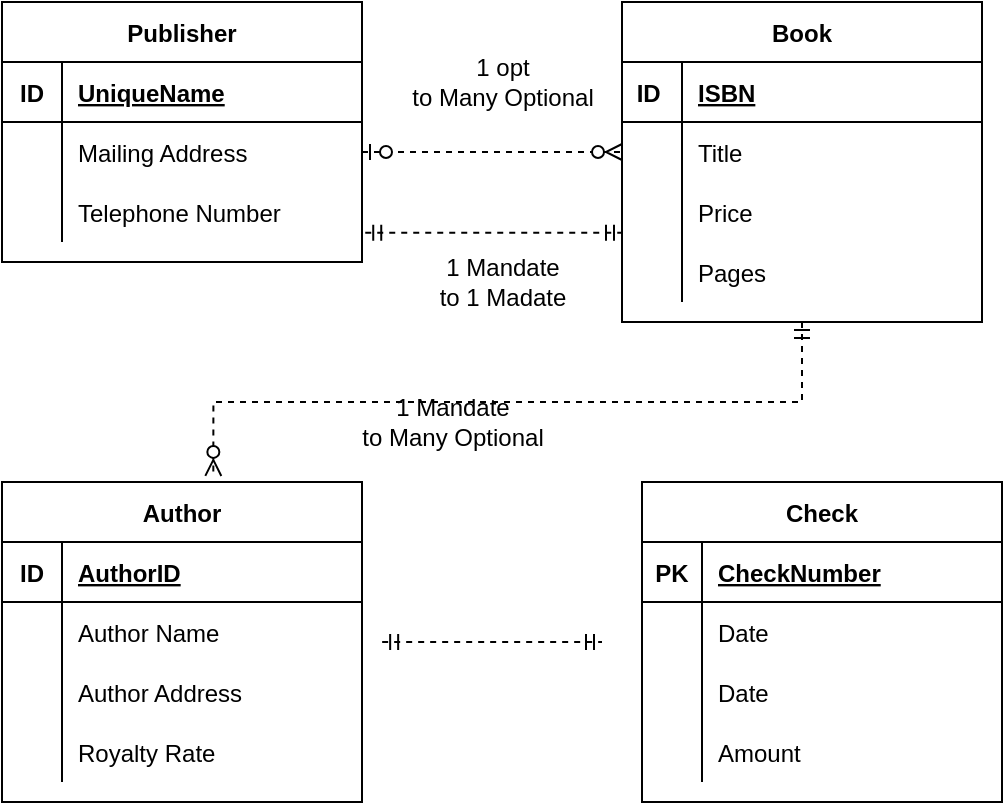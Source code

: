 <mxfile version="20.3.6" type="device"><diagram id="zCqIFDYFailt2ZX5kvjC" name="Page-1"><mxGraphModel dx="1038" dy="579" grid="1" gridSize="10" guides="1" tooltips="1" connect="1" arrows="1" fold="1" page="1" pageScale="1" pageWidth="850" pageHeight="1100" math="0" shadow="0"><root><mxCell id="0"/><mxCell id="1" parent="0"/><mxCell id="3SPTB9d2UjFHsYsL-j9T-1" value="Publisher" style="shape=table;startSize=30;container=1;collapsible=1;childLayout=tableLayout;fixedRows=1;rowLines=0;fontStyle=1;align=center;resizeLast=1;" vertex="1" parent="1"><mxGeometry x="130" y="110" width="180" height="130" as="geometry"/></mxCell><mxCell id="3SPTB9d2UjFHsYsL-j9T-2" value="" style="shape=tableRow;horizontal=0;startSize=0;swimlaneHead=0;swimlaneBody=0;fillColor=none;collapsible=0;dropTarget=0;points=[[0,0.5],[1,0.5]];portConstraint=eastwest;top=0;left=0;right=0;bottom=1;" vertex="1" parent="3SPTB9d2UjFHsYsL-j9T-1"><mxGeometry y="30" width="180" height="30" as="geometry"/></mxCell><mxCell id="3SPTB9d2UjFHsYsL-j9T-3" value="ID" style="shape=partialRectangle;connectable=0;fillColor=none;top=0;left=0;bottom=0;right=0;fontStyle=1;overflow=hidden;" vertex="1" parent="3SPTB9d2UjFHsYsL-j9T-2"><mxGeometry width="30" height="30" as="geometry"><mxRectangle width="30" height="30" as="alternateBounds"/></mxGeometry></mxCell><mxCell id="3SPTB9d2UjFHsYsL-j9T-4" value="UniqueName" style="shape=partialRectangle;connectable=0;fillColor=none;top=0;left=0;bottom=0;right=0;align=left;spacingLeft=6;fontStyle=5;overflow=hidden;" vertex="1" parent="3SPTB9d2UjFHsYsL-j9T-2"><mxGeometry x="30" width="150" height="30" as="geometry"><mxRectangle width="150" height="30" as="alternateBounds"/></mxGeometry></mxCell><mxCell id="3SPTB9d2UjFHsYsL-j9T-5" value="" style="shape=tableRow;horizontal=0;startSize=0;swimlaneHead=0;swimlaneBody=0;fillColor=none;collapsible=0;dropTarget=0;points=[[0,0.5],[1,0.5]];portConstraint=eastwest;top=0;left=0;right=0;bottom=0;" vertex="1" parent="3SPTB9d2UjFHsYsL-j9T-1"><mxGeometry y="60" width="180" height="30" as="geometry"/></mxCell><mxCell id="3SPTB9d2UjFHsYsL-j9T-6" value="" style="shape=partialRectangle;connectable=0;fillColor=none;top=0;left=0;bottom=0;right=0;editable=1;overflow=hidden;" vertex="1" parent="3SPTB9d2UjFHsYsL-j9T-5"><mxGeometry width="30" height="30" as="geometry"><mxRectangle width="30" height="30" as="alternateBounds"/></mxGeometry></mxCell><mxCell id="3SPTB9d2UjFHsYsL-j9T-7" value="Mailing Address" style="shape=partialRectangle;connectable=0;fillColor=none;top=0;left=0;bottom=0;right=0;align=left;spacingLeft=6;overflow=hidden;" vertex="1" parent="3SPTB9d2UjFHsYsL-j9T-5"><mxGeometry x="30" width="150" height="30" as="geometry"><mxRectangle width="150" height="30" as="alternateBounds"/></mxGeometry></mxCell><mxCell id="3SPTB9d2UjFHsYsL-j9T-8" value="" style="shape=tableRow;horizontal=0;startSize=0;swimlaneHead=0;swimlaneBody=0;fillColor=none;collapsible=0;dropTarget=0;points=[[0,0.5],[1,0.5]];portConstraint=eastwest;top=0;left=0;right=0;bottom=0;" vertex="1" parent="3SPTB9d2UjFHsYsL-j9T-1"><mxGeometry y="90" width="180" height="30" as="geometry"/></mxCell><mxCell id="3SPTB9d2UjFHsYsL-j9T-9" value="" style="shape=partialRectangle;connectable=0;fillColor=none;top=0;left=0;bottom=0;right=0;editable=1;overflow=hidden;" vertex="1" parent="3SPTB9d2UjFHsYsL-j9T-8"><mxGeometry width="30" height="30" as="geometry"><mxRectangle width="30" height="30" as="alternateBounds"/></mxGeometry></mxCell><mxCell id="3SPTB9d2UjFHsYsL-j9T-10" value="Telephone Number" style="shape=partialRectangle;connectable=0;fillColor=none;top=0;left=0;bottom=0;right=0;align=left;spacingLeft=6;overflow=hidden;" vertex="1" parent="3SPTB9d2UjFHsYsL-j9T-8"><mxGeometry x="30" width="150" height="30" as="geometry"><mxRectangle width="150" height="30" as="alternateBounds"/></mxGeometry></mxCell><mxCell id="3SPTB9d2UjFHsYsL-j9T-14" value="Book" style="shape=table;startSize=30;container=1;collapsible=1;childLayout=tableLayout;fixedRows=1;rowLines=0;fontStyle=1;align=center;resizeLast=1;" vertex="1" parent="1"><mxGeometry x="440" y="110" width="180" height="160" as="geometry"/></mxCell><mxCell id="3SPTB9d2UjFHsYsL-j9T-15" value="" style="shape=tableRow;horizontal=0;startSize=0;swimlaneHead=0;swimlaneBody=0;fillColor=none;collapsible=0;dropTarget=0;points=[[0,0.5],[1,0.5]];portConstraint=eastwest;top=0;left=0;right=0;bottom=1;" vertex="1" parent="3SPTB9d2UjFHsYsL-j9T-14"><mxGeometry y="30" width="180" height="30" as="geometry"/></mxCell><mxCell id="3SPTB9d2UjFHsYsL-j9T-16" value="ID " style="shape=partialRectangle;connectable=0;fillColor=none;top=0;left=0;bottom=0;right=0;fontStyle=1;overflow=hidden;" vertex="1" parent="3SPTB9d2UjFHsYsL-j9T-15"><mxGeometry width="30" height="30" as="geometry"><mxRectangle width="30" height="30" as="alternateBounds"/></mxGeometry></mxCell><mxCell id="3SPTB9d2UjFHsYsL-j9T-17" value="ISBN" style="shape=partialRectangle;connectable=0;fillColor=none;top=0;left=0;bottom=0;right=0;align=left;spacingLeft=6;fontStyle=5;overflow=hidden;" vertex="1" parent="3SPTB9d2UjFHsYsL-j9T-15"><mxGeometry x="30" width="150" height="30" as="geometry"><mxRectangle width="150" height="30" as="alternateBounds"/></mxGeometry></mxCell><mxCell id="3SPTB9d2UjFHsYsL-j9T-18" value="" style="shape=tableRow;horizontal=0;startSize=0;swimlaneHead=0;swimlaneBody=0;fillColor=none;collapsible=0;dropTarget=0;points=[[0,0.5],[1,0.5]];portConstraint=eastwest;top=0;left=0;right=0;bottom=0;" vertex="1" parent="3SPTB9d2UjFHsYsL-j9T-14"><mxGeometry y="60" width="180" height="30" as="geometry"/></mxCell><mxCell id="3SPTB9d2UjFHsYsL-j9T-19" value="" style="shape=partialRectangle;connectable=0;fillColor=none;top=0;left=0;bottom=0;right=0;editable=1;overflow=hidden;" vertex="1" parent="3SPTB9d2UjFHsYsL-j9T-18"><mxGeometry width="30" height="30" as="geometry"><mxRectangle width="30" height="30" as="alternateBounds"/></mxGeometry></mxCell><mxCell id="3SPTB9d2UjFHsYsL-j9T-20" value="Title" style="shape=partialRectangle;connectable=0;fillColor=none;top=0;left=0;bottom=0;right=0;align=left;spacingLeft=6;overflow=hidden;" vertex="1" parent="3SPTB9d2UjFHsYsL-j9T-18"><mxGeometry x="30" width="150" height="30" as="geometry"><mxRectangle width="150" height="30" as="alternateBounds"/></mxGeometry></mxCell><mxCell id="3SPTB9d2UjFHsYsL-j9T-21" value="" style="shape=tableRow;horizontal=0;startSize=0;swimlaneHead=0;swimlaneBody=0;fillColor=none;collapsible=0;dropTarget=0;points=[[0,0.5],[1,0.5]];portConstraint=eastwest;top=0;left=0;right=0;bottom=0;" vertex="1" parent="3SPTB9d2UjFHsYsL-j9T-14"><mxGeometry y="90" width="180" height="30" as="geometry"/></mxCell><mxCell id="3SPTB9d2UjFHsYsL-j9T-22" value="" style="shape=partialRectangle;connectable=0;fillColor=none;top=0;left=0;bottom=0;right=0;editable=1;overflow=hidden;" vertex="1" parent="3SPTB9d2UjFHsYsL-j9T-21"><mxGeometry width="30" height="30" as="geometry"><mxRectangle width="30" height="30" as="alternateBounds"/></mxGeometry></mxCell><mxCell id="3SPTB9d2UjFHsYsL-j9T-23" value="Price" style="shape=partialRectangle;connectable=0;fillColor=none;top=0;left=0;bottom=0;right=0;align=left;spacingLeft=6;overflow=hidden;" vertex="1" parent="3SPTB9d2UjFHsYsL-j9T-21"><mxGeometry x="30" width="150" height="30" as="geometry"><mxRectangle width="150" height="30" as="alternateBounds"/></mxGeometry></mxCell><mxCell id="3SPTB9d2UjFHsYsL-j9T-24" value="" style="shape=tableRow;horizontal=0;startSize=0;swimlaneHead=0;swimlaneBody=0;fillColor=none;collapsible=0;dropTarget=0;points=[[0,0.5],[1,0.5]];portConstraint=eastwest;top=0;left=0;right=0;bottom=0;" vertex="1" parent="3SPTB9d2UjFHsYsL-j9T-14"><mxGeometry y="120" width="180" height="30" as="geometry"/></mxCell><mxCell id="3SPTB9d2UjFHsYsL-j9T-25" value="" style="shape=partialRectangle;connectable=0;fillColor=none;top=0;left=0;bottom=0;right=0;editable=1;overflow=hidden;" vertex="1" parent="3SPTB9d2UjFHsYsL-j9T-24"><mxGeometry width="30" height="30" as="geometry"><mxRectangle width="30" height="30" as="alternateBounds"/></mxGeometry></mxCell><mxCell id="3SPTB9d2UjFHsYsL-j9T-26" value="Pages" style="shape=partialRectangle;connectable=0;fillColor=none;top=0;left=0;bottom=0;right=0;align=left;spacingLeft=6;overflow=hidden;" vertex="1" parent="3SPTB9d2UjFHsYsL-j9T-24"><mxGeometry x="30" width="150" height="30" as="geometry"><mxRectangle width="150" height="30" as="alternateBounds"/></mxGeometry></mxCell><mxCell id="3SPTB9d2UjFHsYsL-j9T-28" value="Author" style="shape=table;startSize=30;container=1;collapsible=1;childLayout=tableLayout;fixedRows=1;rowLines=0;fontStyle=1;align=center;resizeLast=1;" vertex="1" parent="1"><mxGeometry x="130" y="350" width="180" height="160" as="geometry"/></mxCell><mxCell id="3SPTB9d2UjFHsYsL-j9T-29" value="" style="shape=tableRow;horizontal=0;startSize=0;swimlaneHead=0;swimlaneBody=0;fillColor=none;collapsible=0;dropTarget=0;points=[[0,0.5],[1,0.5]];portConstraint=eastwest;top=0;left=0;right=0;bottom=1;" vertex="1" parent="3SPTB9d2UjFHsYsL-j9T-28"><mxGeometry y="30" width="180" height="30" as="geometry"/></mxCell><mxCell id="3SPTB9d2UjFHsYsL-j9T-30" value="ID" style="shape=partialRectangle;connectable=0;fillColor=none;top=0;left=0;bottom=0;right=0;fontStyle=1;overflow=hidden;" vertex="1" parent="3SPTB9d2UjFHsYsL-j9T-29"><mxGeometry width="30" height="30" as="geometry"><mxRectangle width="30" height="30" as="alternateBounds"/></mxGeometry></mxCell><mxCell id="3SPTB9d2UjFHsYsL-j9T-31" value="AuthorID" style="shape=partialRectangle;connectable=0;fillColor=none;top=0;left=0;bottom=0;right=0;align=left;spacingLeft=6;fontStyle=5;overflow=hidden;" vertex="1" parent="3SPTB9d2UjFHsYsL-j9T-29"><mxGeometry x="30" width="150" height="30" as="geometry"><mxRectangle width="150" height="30" as="alternateBounds"/></mxGeometry></mxCell><mxCell id="3SPTB9d2UjFHsYsL-j9T-32" value="" style="shape=tableRow;horizontal=0;startSize=0;swimlaneHead=0;swimlaneBody=0;fillColor=none;collapsible=0;dropTarget=0;points=[[0,0.5],[1,0.5]];portConstraint=eastwest;top=0;left=0;right=0;bottom=0;" vertex="1" parent="3SPTB9d2UjFHsYsL-j9T-28"><mxGeometry y="60" width="180" height="30" as="geometry"/></mxCell><mxCell id="3SPTB9d2UjFHsYsL-j9T-33" value="" style="shape=partialRectangle;connectable=0;fillColor=none;top=0;left=0;bottom=0;right=0;editable=1;overflow=hidden;" vertex="1" parent="3SPTB9d2UjFHsYsL-j9T-32"><mxGeometry width="30" height="30" as="geometry"><mxRectangle width="30" height="30" as="alternateBounds"/></mxGeometry></mxCell><mxCell id="3SPTB9d2UjFHsYsL-j9T-34" value="Author Name" style="shape=partialRectangle;connectable=0;fillColor=none;top=0;left=0;bottom=0;right=0;align=left;spacingLeft=6;overflow=hidden;" vertex="1" parent="3SPTB9d2UjFHsYsL-j9T-32"><mxGeometry x="30" width="150" height="30" as="geometry"><mxRectangle width="150" height="30" as="alternateBounds"/></mxGeometry></mxCell><mxCell id="3SPTB9d2UjFHsYsL-j9T-35" value="" style="shape=tableRow;horizontal=0;startSize=0;swimlaneHead=0;swimlaneBody=0;fillColor=none;collapsible=0;dropTarget=0;points=[[0,0.5],[1,0.5]];portConstraint=eastwest;top=0;left=0;right=0;bottom=0;" vertex="1" parent="3SPTB9d2UjFHsYsL-j9T-28"><mxGeometry y="90" width="180" height="30" as="geometry"/></mxCell><mxCell id="3SPTB9d2UjFHsYsL-j9T-36" value="" style="shape=partialRectangle;connectable=0;fillColor=none;top=0;left=0;bottom=0;right=0;editable=1;overflow=hidden;" vertex="1" parent="3SPTB9d2UjFHsYsL-j9T-35"><mxGeometry width="30" height="30" as="geometry"><mxRectangle width="30" height="30" as="alternateBounds"/></mxGeometry></mxCell><mxCell id="3SPTB9d2UjFHsYsL-j9T-37" value="Author Address" style="shape=partialRectangle;connectable=0;fillColor=none;top=0;left=0;bottom=0;right=0;align=left;spacingLeft=6;overflow=hidden;" vertex="1" parent="3SPTB9d2UjFHsYsL-j9T-35"><mxGeometry x="30" width="150" height="30" as="geometry"><mxRectangle width="150" height="30" as="alternateBounds"/></mxGeometry></mxCell><mxCell id="3SPTB9d2UjFHsYsL-j9T-38" value="" style="shape=tableRow;horizontal=0;startSize=0;swimlaneHead=0;swimlaneBody=0;fillColor=none;collapsible=0;dropTarget=0;points=[[0,0.5],[1,0.5]];portConstraint=eastwest;top=0;left=0;right=0;bottom=0;" vertex="1" parent="3SPTB9d2UjFHsYsL-j9T-28"><mxGeometry y="120" width="180" height="30" as="geometry"/></mxCell><mxCell id="3SPTB9d2UjFHsYsL-j9T-39" value="" style="shape=partialRectangle;connectable=0;fillColor=none;top=0;left=0;bottom=0;right=0;editable=1;overflow=hidden;" vertex="1" parent="3SPTB9d2UjFHsYsL-j9T-38"><mxGeometry width="30" height="30" as="geometry"><mxRectangle width="30" height="30" as="alternateBounds"/></mxGeometry></mxCell><mxCell id="3SPTB9d2UjFHsYsL-j9T-40" value="Royalty Rate" style="shape=partialRectangle;connectable=0;fillColor=none;top=0;left=0;bottom=0;right=0;align=left;spacingLeft=6;overflow=hidden;" vertex="1" parent="3SPTB9d2UjFHsYsL-j9T-38"><mxGeometry x="30" width="150" height="30" as="geometry"><mxRectangle width="150" height="30" as="alternateBounds"/></mxGeometry></mxCell><mxCell id="3SPTB9d2UjFHsYsL-j9T-41" value="Check" style="shape=table;startSize=30;container=1;collapsible=1;childLayout=tableLayout;fixedRows=1;rowLines=0;fontStyle=1;align=center;resizeLast=1;" vertex="1" parent="1"><mxGeometry x="450" y="350" width="180" height="160" as="geometry"/></mxCell><mxCell id="3SPTB9d2UjFHsYsL-j9T-42" value="" style="shape=tableRow;horizontal=0;startSize=0;swimlaneHead=0;swimlaneBody=0;fillColor=none;collapsible=0;dropTarget=0;points=[[0,0.5],[1,0.5]];portConstraint=eastwest;top=0;left=0;right=0;bottom=1;" vertex="1" parent="3SPTB9d2UjFHsYsL-j9T-41"><mxGeometry y="30" width="180" height="30" as="geometry"/></mxCell><mxCell id="3SPTB9d2UjFHsYsL-j9T-43" value="PK" style="shape=partialRectangle;connectable=0;fillColor=none;top=0;left=0;bottom=0;right=0;fontStyle=1;overflow=hidden;" vertex="1" parent="3SPTB9d2UjFHsYsL-j9T-42"><mxGeometry width="30" height="30" as="geometry"><mxRectangle width="30" height="30" as="alternateBounds"/></mxGeometry></mxCell><mxCell id="3SPTB9d2UjFHsYsL-j9T-44" value="CheckNumber" style="shape=partialRectangle;connectable=0;fillColor=none;top=0;left=0;bottom=0;right=0;align=left;spacingLeft=6;fontStyle=5;overflow=hidden;" vertex="1" parent="3SPTB9d2UjFHsYsL-j9T-42"><mxGeometry x="30" width="150" height="30" as="geometry"><mxRectangle width="150" height="30" as="alternateBounds"/></mxGeometry></mxCell><mxCell id="3SPTB9d2UjFHsYsL-j9T-62" value="" style="shape=tableRow;horizontal=0;startSize=0;swimlaneHead=0;swimlaneBody=0;fillColor=none;collapsible=0;dropTarget=0;points=[[0,0.5],[1,0.5]];portConstraint=eastwest;top=0;left=0;right=0;bottom=0;" vertex="1" parent="3SPTB9d2UjFHsYsL-j9T-41"><mxGeometry y="60" width="180" height="30" as="geometry"/></mxCell><mxCell id="3SPTB9d2UjFHsYsL-j9T-63" value="" style="shape=partialRectangle;connectable=0;fillColor=none;top=0;left=0;bottom=0;right=0;editable=1;overflow=hidden;" vertex="1" parent="3SPTB9d2UjFHsYsL-j9T-62"><mxGeometry width="30" height="30" as="geometry"><mxRectangle width="30" height="30" as="alternateBounds"/></mxGeometry></mxCell><mxCell id="3SPTB9d2UjFHsYsL-j9T-64" value="Date" style="shape=partialRectangle;connectable=0;fillColor=none;top=0;left=0;bottom=0;right=0;align=left;spacingLeft=6;overflow=hidden;" vertex="1" parent="3SPTB9d2UjFHsYsL-j9T-62"><mxGeometry x="30" width="150" height="30" as="geometry"><mxRectangle width="150" height="30" as="alternateBounds"/></mxGeometry></mxCell><mxCell id="3SPTB9d2UjFHsYsL-j9T-45" value="" style="shape=tableRow;horizontal=0;startSize=0;swimlaneHead=0;swimlaneBody=0;fillColor=none;collapsible=0;dropTarget=0;points=[[0,0.5],[1,0.5]];portConstraint=eastwest;top=0;left=0;right=0;bottom=0;" vertex="1" parent="3SPTB9d2UjFHsYsL-j9T-41"><mxGeometry y="90" width="180" height="30" as="geometry"/></mxCell><mxCell id="3SPTB9d2UjFHsYsL-j9T-46" value="" style="shape=partialRectangle;connectable=0;fillColor=none;top=0;left=0;bottom=0;right=0;editable=1;overflow=hidden;" vertex="1" parent="3SPTB9d2UjFHsYsL-j9T-45"><mxGeometry width="30" height="30" as="geometry"><mxRectangle width="30" height="30" as="alternateBounds"/></mxGeometry></mxCell><mxCell id="3SPTB9d2UjFHsYsL-j9T-47" value="Date" style="shape=partialRectangle;connectable=0;fillColor=none;top=0;left=0;bottom=0;right=0;align=left;spacingLeft=6;overflow=hidden;" vertex="1" parent="3SPTB9d2UjFHsYsL-j9T-45"><mxGeometry x="30" width="150" height="30" as="geometry"><mxRectangle width="150" height="30" as="alternateBounds"/></mxGeometry></mxCell><mxCell id="3SPTB9d2UjFHsYsL-j9T-48" value="" style="shape=tableRow;horizontal=0;startSize=0;swimlaneHead=0;swimlaneBody=0;fillColor=none;collapsible=0;dropTarget=0;points=[[0,0.5],[1,0.5]];portConstraint=eastwest;top=0;left=0;right=0;bottom=0;" vertex="1" parent="3SPTB9d2UjFHsYsL-j9T-41"><mxGeometry y="120" width="180" height="30" as="geometry"/></mxCell><mxCell id="3SPTB9d2UjFHsYsL-j9T-49" value="" style="shape=partialRectangle;connectable=0;fillColor=none;top=0;left=0;bottom=0;right=0;editable=1;overflow=hidden;" vertex="1" parent="3SPTB9d2UjFHsYsL-j9T-48"><mxGeometry width="30" height="30" as="geometry"><mxRectangle width="30" height="30" as="alternateBounds"/></mxGeometry></mxCell><mxCell id="3SPTB9d2UjFHsYsL-j9T-50" value="Amount" style="shape=partialRectangle;connectable=0;fillColor=none;top=0;left=0;bottom=0;right=0;align=left;spacingLeft=6;overflow=hidden;" vertex="1" parent="3SPTB9d2UjFHsYsL-j9T-48"><mxGeometry x="30" width="150" height="30" as="geometry"><mxRectangle width="150" height="30" as="alternateBounds"/></mxGeometry></mxCell><mxCell id="3SPTB9d2UjFHsYsL-j9T-54" value="" style="edgeStyle=entityRelationEdgeStyle;fontSize=12;html=1;endArrow=ERzeroToMany;startArrow=ERzeroToOne;rounded=0;exitX=1;exitY=0.5;exitDx=0;exitDy=0;entryX=0;entryY=0.5;entryDx=0;entryDy=0;dashed=1;" edge="1" parent="1" source="3SPTB9d2UjFHsYsL-j9T-5" target="3SPTB9d2UjFHsYsL-j9T-18"><mxGeometry width="100" height="100" relative="1" as="geometry"><mxPoint x="370" y="350" as="sourcePoint"/><mxPoint x="470" y="250" as="targetPoint"/></mxGeometry></mxCell><mxCell id="3SPTB9d2UjFHsYsL-j9T-55" value="1 opt &lt;br&gt;to Many Optional" style="text;html=1;align=center;verticalAlign=middle;resizable=0;points=[];autosize=1;strokeColor=none;fillColor=none;" vertex="1" parent="1"><mxGeometry x="325" y="130" width="110" height="40" as="geometry"/></mxCell><mxCell id="3SPTB9d2UjFHsYsL-j9T-56" value="" style="edgeStyle=entityRelationEdgeStyle;fontSize=12;html=1;endArrow=ERmandOne;startArrow=ERmandOne;rounded=0;exitX=1.009;exitY=0.847;exitDx=0;exitDy=0;exitPerimeter=0;entryX=0;entryY=0.847;entryDx=0;entryDy=0;entryPerimeter=0;dashed=1;" edge="1" parent="1" source="3SPTB9d2UjFHsYsL-j9T-8" target="3SPTB9d2UjFHsYsL-j9T-21"><mxGeometry width="100" height="100" relative="1" as="geometry"><mxPoint x="370" y="340" as="sourcePoint"/><mxPoint x="470" y="240" as="targetPoint"/></mxGeometry></mxCell><mxCell id="3SPTB9d2UjFHsYsL-j9T-57" value="1 Mandate&lt;br&gt;to 1 Madate" style="text;html=1;align=center;verticalAlign=middle;resizable=0;points=[];autosize=1;strokeColor=none;fillColor=none;dashed=1;" vertex="1" parent="1"><mxGeometry x="335" y="230" width="90" height="40" as="geometry"/></mxCell><mxCell id="3SPTB9d2UjFHsYsL-j9T-59" value="" style="edgeStyle=orthogonalEdgeStyle;fontSize=12;html=1;endArrow=ERzeroToMany;startArrow=ERmandOne;rounded=0;exitX=0.5;exitY=1;exitDx=0;exitDy=0;entryX=0.587;entryY=-0.019;entryDx=0;entryDy=0;entryPerimeter=0;dashed=1;" edge="1" parent="1" source="3SPTB9d2UjFHsYsL-j9T-14" target="3SPTB9d2UjFHsYsL-j9T-28"><mxGeometry width="100" height="100" relative="1" as="geometry"><mxPoint x="170" y="340" as="sourcePoint"/><mxPoint x="500" y="270" as="targetPoint"/></mxGeometry></mxCell><mxCell id="3SPTB9d2UjFHsYsL-j9T-60" value="1 Mandate&lt;br&gt;to Many Optional" style="text;html=1;align=center;verticalAlign=middle;resizable=0;points=[];autosize=1;strokeColor=none;fillColor=none;" vertex="1" parent="1"><mxGeometry x="300" y="300" width="110" height="40" as="geometry"/></mxCell><mxCell id="3SPTB9d2UjFHsYsL-j9T-61" value="" style="edgeStyle=entityRelationEdgeStyle;fontSize=12;html=1;endArrow=ERmandOne;startArrow=ERmandOne;rounded=0;exitX=1.056;exitY=0.667;exitDx=0;exitDy=0;exitPerimeter=0;dashed=1;" edge="1" parent="1" source="3SPTB9d2UjFHsYsL-j9T-32"><mxGeometry width="100" height="100" relative="1" as="geometry"><mxPoint x="370" y="340" as="sourcePoint"/><mxPoint x="430" y="430" as="targetPoint"/></mxGeometry></mxCell></root></mxGraphModel></diagram></mxfile>